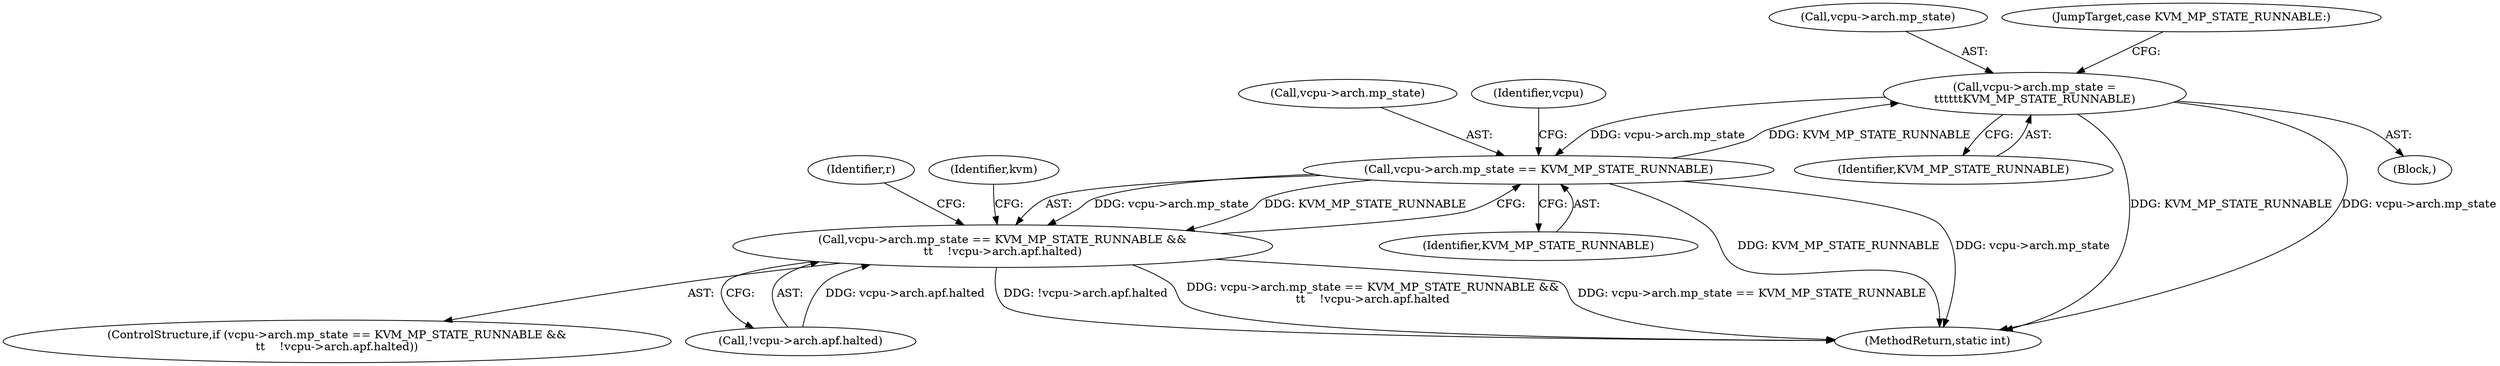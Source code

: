 digraph "0_linux_fda4e2e85589191b123d31cdc21fd33ee70f50fd_2@pointer" {
"1000210" [label="(Call,vcpu->arch.mp_state =\n\t\t\t\t\t\tKVM_MP_STATE_RUNNABLE)"];
"1000146" [label="(Call,vcpu->arch.mp_state == KVM_MP_STATE_RUNNABLE)"];
"1000210" [label="(Call,vcpu->arch.mp_state =\n\t\t\t\t\t\tKVM_MP_STATE_RUNNABLE)"];
"1000145" [label="(Call,vcpu->arch.mp_state == KVM_MP_STATE_RUNNABLE &&\n\t\t    !vcpu->arch.apf.halted)"];
"1000152" [label="(Identifier,KVM_MP_STATE_RUNNABLE)"];
"1000144" [label="(ControlStructure,if (vcpu->arch.mp_state == KVM_MP_STATE_RUNNABLE &&\n\t\t    !vcpu->arch.apf.halted))"];
"1000145" [label="(Call,vcpu->arch.mp_state == KVM_MP_STATE_RUNNABLE &&\n\t\t    !vcpu->arch.apf.halted)"];
"1000211" [label="(Call,vcpu->arch.mp_state)"];
"1000210" [label="(Call,vcpu->arch.mp_state =\n\t\t\t\t\t\tKVM_MP_STATE_RUNNABLE)"];
"1000146" [label="(Call,vcpu->arch.mp_state == KVM_MP_STATE_RUNNABLE)"];
"1000147" [label="(Call,vcpu->arch.mp_state)"];
"1000157" [label="(Identifier,vcpu)"];
"1000153" [label="(Call,!vcpu->arch.apf.halted)"];
"1000162" [label="(Identifier,r)"];
"1000216" [label="(Identifier,KVM_MP_STATE_RUNNABLE)"];
"1000217" [label="(JumpTarget,case KVM_MP_STATE_RUNNABLE:)"];
"1000330" [label="(MethodReturn,static int)"];
"1000199" [label="(Block,)"];
"1000170" [label="(Identifier,kvm)"];
"1000210" -> "1000199"  [label="AST: "];
"1000210" -> "1000216"  [label="CFG: "];
"1000211" -> "1000210"  [label="AST: "];
"1000216" -> "1000210"  [label="AST: "];
"1000217" -> "1000210"  [label="CFG: "];
"1000210" -> "1000330"  [label="DDG: KVM_MP_STATE_RUNNABLE"];
"1000210" -> "1000330"  [label="DDG: vcpu->arch.mp_state"];
"1000210" -> "1000146"  [label="DDG: vcpu->arch.mp_state"];
"1000146" -> "1000210"  [label="DDG: KVM_MP_STATE_RUNNABLE"];
"1000146" -> "1000145"  [label="AST: "];
"1000146" -> "1000152"  [label="CFG: "];
"1000147" -> "1000146"  [label="AST: "];
"1000152" -> "1000146"  [label="AST: "];
"1000157" -> "1000146"  [label="CFG: "];
"1000145" -> "1000146"  [label="CFG: "];
"1000146" -> "1000330"  [label="DDG: KVM_MP_STATE_RUNNABLE"];
"1000146" -> "1000330"  [label="DDG: vcpu->arch.mp_state"];
"1000146" -> "1000145"  [label="DDG: vcpu->arch.mp_state"];
"1000146" -> "1000145"  [label="DDG: KVM_MP_STATE_RUNNABLE"];
"1000145" -> "1000144"  [label="AST: "];
"1000145" -> "1000153"  [label="CFG: "];
"1000153" -> "1000145"  [label="AST: "];
"1000162" -> "1000145"  [label="CFG: "];
"1000170" -> "1000145"  [label="CFG: "];
"1000145" -> "1000330"  [label="DDG: !vcpu->arch.apf.halted"];
"1000145" -> "1000330"  [label="DDG: vcpu->arch.mp_state == KVM_MP_STATE_RUNNABLE &&\n\t\t    !vcpu->arch.apf.halted"];
"1000145" -> "1000330"  [label="DDG: vcpu->arch.mp_state == KVM_MP_STATE_RUNNABLE"];
"1000153" -> "1000145"  [label="DDG: vcpu->arch.apf.halted"];
}
